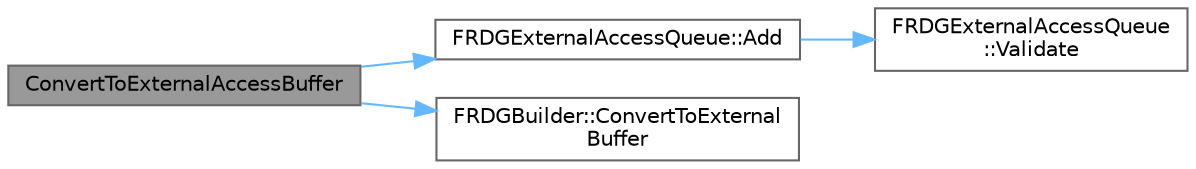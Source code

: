digraph "ConvertToExternalAccessBuffer"
{
 // INTERACTIVE_SVG=YES
 // LATEX_PDF_SIZE
  bgcolor="transparent";
  edge [fontname=Helvetica,fontsize=10,labelfontname=Helvetica,labelfontsize=10];
  node [fontname=Helvetica,fontsize=10,shape=box,height=0.2,width=0.4];
  rankdir="LR";
  Node1 [id="Node000001",label="ConvertToExternalAccessBuffer",height=0.2,width=0.4,color="gray40", fillcolor="grey60", style="filled", fontcolor="black",tooltip=" "];
  Node1 -> Node2 [id="edge1_Node000001_Node000002",color="steelblue1",style="solid",tooltip=" "];
  Node2 [id="Node000002",label="FRDGExternalAccessQueue::Add",height=0.2,width=0.4,color="grey40", fillcolor="white", style="filled",URL="$d8/d39/classFRDGExternalAccessQueue.html#aa9d177e7442caa1292fe45556f658fcb",tooltip=" "];
  Node2 -> Node3 [id="edge2_Node000002_Node000003",color="steelblue1",style="solid",tooltip=" "];
  Node3 [id="Node000003",label="FRDGExternalAccessQueue\l::Validate",height=0.2,width=0.4,color="grey40", fillcolor="white", style="filled",URL="$d8/d39/classFRDGExternalAccessQueue.html#ab85c53c3ac652a9b0d8f048588116edd",tooltip=" "];
  Node1 -> Node4 [id="edge3_Node000001_Node000004",color="steelblue1",style="solid",tooltip=" "];
  Node4 [id="Node000004",label="FRDGBuilder::ConvertToExternal\lBuffer",height=0.2,width=0.4,color="grey40", fillcolor="white", style="filled",URL="$d5/dac/classFRDGBuilder.html#ae76b42bce8c34f4fdb37b2095bbf578e",tooltip=" "];
}
